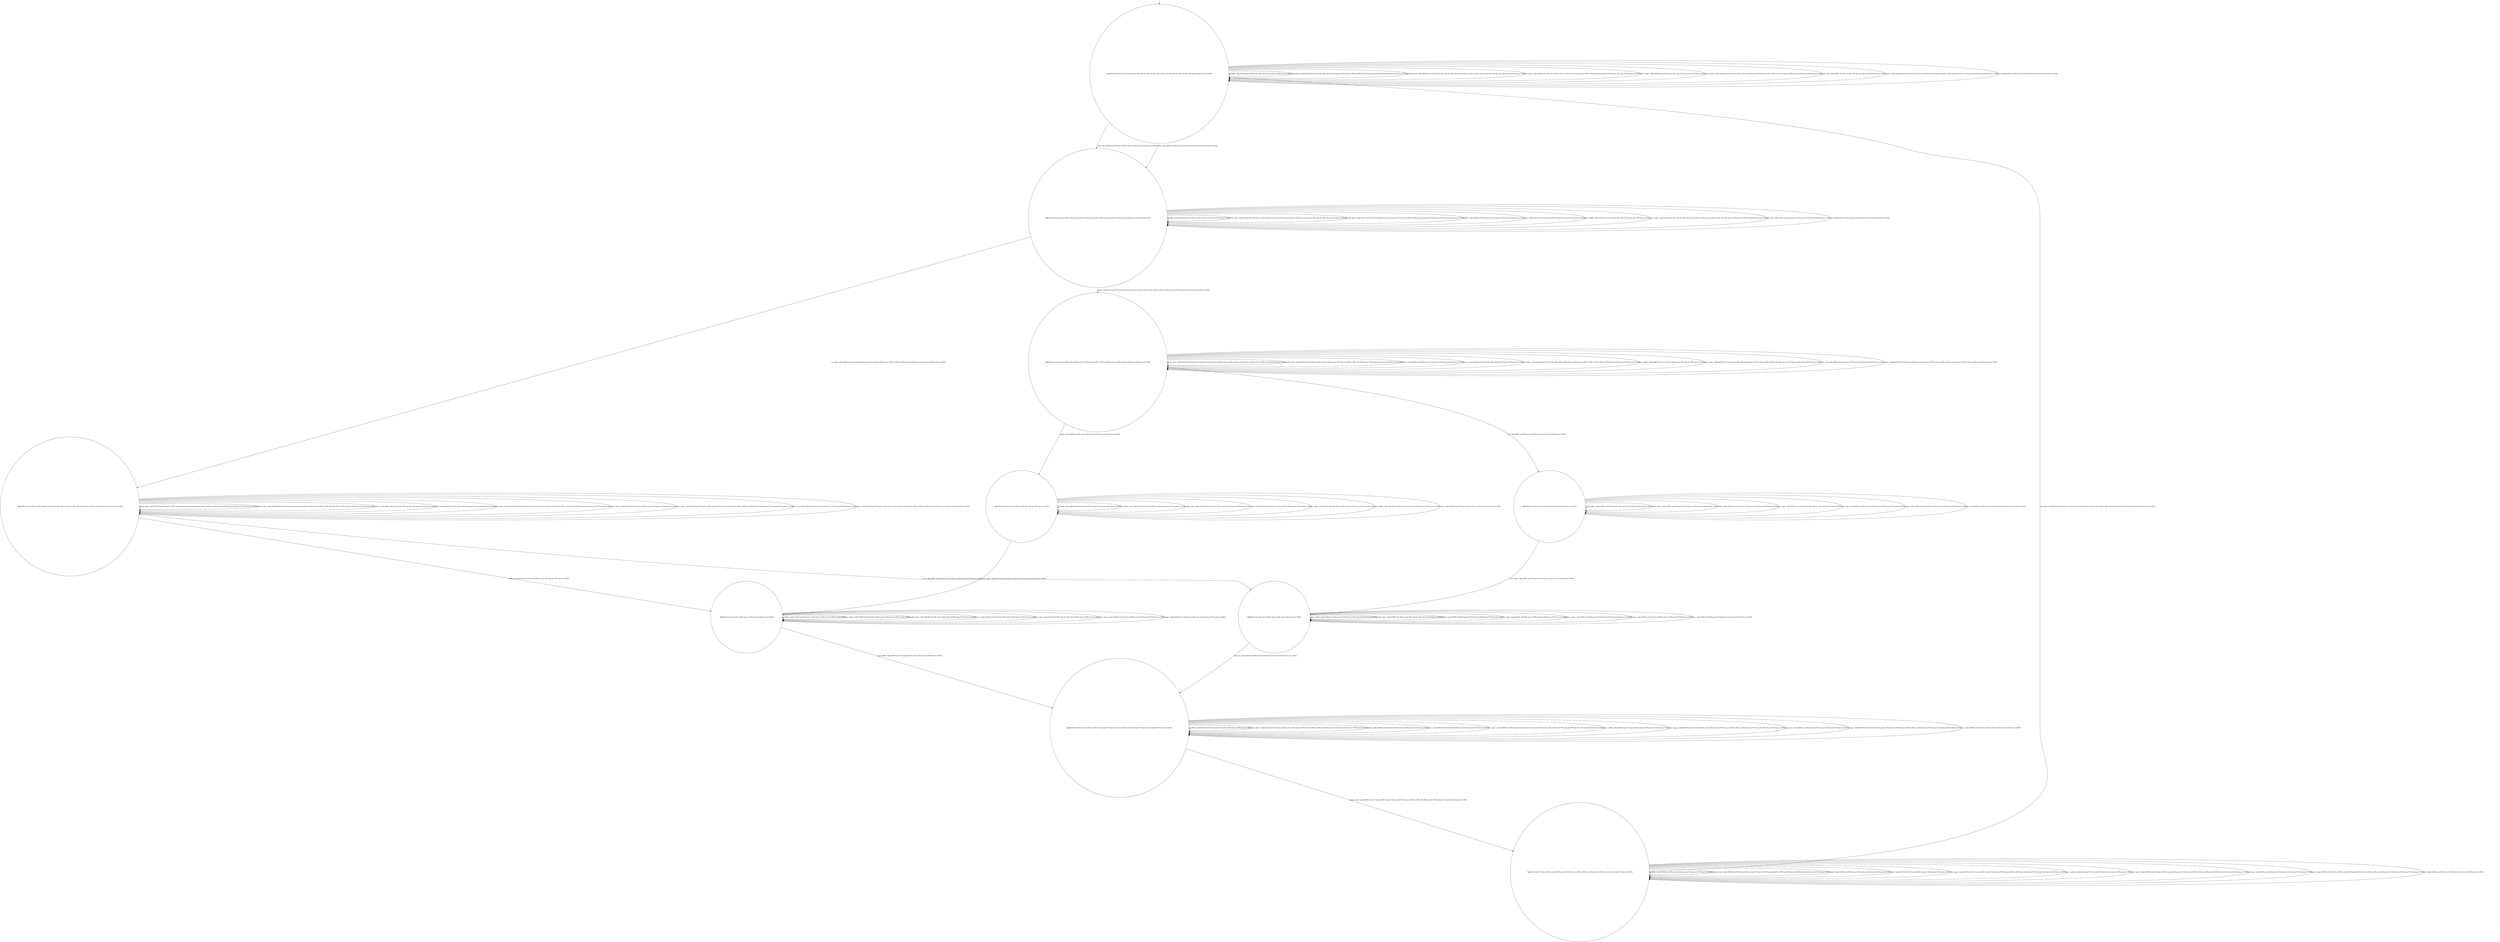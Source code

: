 digraph g {
	edge [lblstyle="above, sloped"];
	s0 [shape="circle" label="0@[((EUR and COF and not DOL and not TEA and not TON and not CAP) or (DOL and TEA and not TON and not CAP and not EUR and not COF))]"];
	s1 [shape="circle" label="1@[((EUR and COF and not DOL and not TEA and not TON and not CAP) or (DOL and TEA and not TON and not CAP and not EUR and not COF))]"];
	s2 [shape="circle" label="2@[((EUR and COF and not DOL and not TEA and not TON and not CAP) or (DOL and TEA and not TON and not CAP and not EUR and not COF))]"];
	s3 [shape="circle" label="3@[((EUR and COF and not DOL and not TEA and not TON and not CAP) or (DOL and TEA and not TON and not CAP and not EUR and not COF))]"];
	s4 [shape="circle" label="4@[((EUR and COF and not DOL and not TEA and not TON and not CAP))]"];
	s5 [shape="circle" label="5@[((EUR and COF and not DOL and not TEA and not TON and not CAP))]"];
	s6 [shape="circle" label="6@[((EUR and COF and not DOL and not TEA and not TON and not CAP) or (DOL and TEA and not TON and not CAP and not EUR and not COF))]"];
	s7 [shape="circle" label="7@[((EUR and COF and not DOL and not TEA and not TON and not CAP) or (DOL and TEA and not TON and not CAP and not EUR and not COF))]"];
	s8 [shape="circle" label="8@[((DOL and TEA and not TON and not CAP and not EUR and not COF))]"];
	s9 [shape="circle" label="9@[((DOL and TEA and not TON and not CAP and not EUR and not COF))]"];
	s0 -> s0 [label="coffee / nok() [((EUR and COF and not DOL and not TEA and not TON and not CAP))]"];
	s0 -> s0 [label="cup_taken / nok() [((EUR and COF and not DOL and not TEA and not TON and not CAP) or (DOL and TEA and not TON and not CAP and not EUR and not COF))]"];
	s0 -> s0 [label="display_done / nok() [((EUR and COF and not DOL and not TEA and not TON and not CAP) or (DOL and TEA and not TON and not CAP and not EUR and not COF))]"];
	s0 -> s1 [label="dollar / ok() [((DOL and TEA and not TON and not CAP and not EUR and not COF))]"];
	s0 -> s1 [label="euro / ok() [((EUR and COF and not DOL and not TEA and not TON and not CAP))]"];
	s0 -> s0 [label="no_sugar / nok() [((EUR and COF and not DOL and not TEA and not TON and not CAP) or (DOL and TEA and not TON and not CAP and not EUR and not COF))]"];
	s0 -> s0 [label="pour_coffee / nok() [((EUR and COF and not DOL and not TEA and not TON and not CAP))]"];
	s0 -> s0 [label="pour_sugar / nok() [((EUR and COF and not DOL and not TEA and not TON and not CAP) or (DOL and TEA and not TON and not CAP and not EUR and not COF))]"];
	s0 -> s0 [label="pour_tea / nok() [((DOL and TEA and not TON and not CAP and not EUR and not COF))]"];
	s0 -> s0 [label="sugar / nok() [((EUR and COF and not DOL and not TEA and not TON and not CAP) or (DOL and TEA and not TON and not CAP and not EUR and not COF))]"];
	s0 -> s0 [label="tea / nok() [((DOL and TEA and not TON and not CAP and not EUR and not COF))]"];
	s1 -> s1 [label="coffee / nok() [((EUR and COF and not DOL and not TEA and not TON and not CAP))]"];
	s1 -> s1 [label="cup_taken / nok() [((EUR and COF and not DOL and not TEA and not TON and not CAP) or (DOL and TEA and not TON and not CAP and not EUR and not COF))]"];
	s1 -> s1 [label="display_done / nok() [((EUR and COF and not DOL and not TEA and not TON and not CAP) or (DOL and TEA and not TON and not CAP and not EUR and not COF))]"];
	s1 -> s1 [label="dollar / nok() [((DOL and TEA and not TON and not CAP and not EUR and not COF))]"];
	s1 -> s1 [label="euro / nok() [((EUR and COF and not DOL and not TEA and not TON and not CAP))]"];
	s1 -> s2 [label="no_sugar / ok() [((EUR and COF and not DOL and not TEA and not TON and not CAP) or (DOL and TEA and not TON and not CAP and not EUR and not COF))]"];
	s1 -> s1 [label="pour_coffee / nok() [((EUR and COF and not DOL and not TEA and not TON and not CAP))]"];
	s1 -> s1 [label="pour_sugar / nok() [((EUR and COF and not DOL and not TEA and not TON and not CAP) or (DOL and TEA and not TON and not CAP and not EUR and not COF))]"];
	s1 -> s1 [label="pour_tea / nok() [((DOL and TEA and not TON and not CAP and not EUR and not COF))]"];
	s1 -> s3 [label="sugar / ok() [((EUR and COF and not DOL and not TEA and not TON and not CAP) or (DOL and TEA and not TON and not CAP and not EUR and not COF))]"];
	s1 -> s1 [label="tea / nok() [((DOL and TEA and not TON and not CAP and not EUR and not COF))]"];
	s2 -> s5 [label="coffee / ok() [((EUR and COF and not DOL and not TEA and not TON and not CAP))]"];
	s2 -> s2 [label="cup_taken / nok() [((EUR and COF and not DOL and not TEA and not TON and not CAP) or (DOL and TEA and not TON and not CAP and not EUR and not COF))]"];
	s2 -> s2 [label="display_done / nok() [((EUR and COF and not DOL and not TEA and not TON and not CAP) or (DOL and TEA and not TON and not CAP and not EUR and not COF))]"];
	s2 -> s2 [label="dollar / nok() [((DOL and TEA and not TON and not CAP and not EUR and not COF))]"];
	s2 -> s2 [label="euro / nok() [((EUR and COF and not DOL and not TEA and not TON and not CAP))]"];
	s2 -> s2 [label="no_sugar / nok() [((EUR and COF and not DOL and not TEA and not TON and not CAP) or (DOL and TEA and not TON and not CAP and not EUR and not COF))]"];
	s2 -> s2 [label="pour_coffee / nok() [((EUR and COF and not DOL and not TEA and not TON and not CAP))]"];
	s2 -> s2 [label="pour_sugar / nok() [((EUR and COF and not DOL and not TEA and not TON and not CAP) or (DOL and TEA and not TON and not CAP and not EUR and not COF))]"];
	s2 -> s2 [label="pour_tea / nok() [((DOL and TEA and not TON and not CAP and not EUR and not COF))]"];
	s2 -> s2 [label="sugar / void() [((EUR and COF and not DOL and not TEA and not TON and not CAP) or (DOL and TEA and not TON and not CAP and not EUR and not COF))]"];
	s2 -> s9 [label="tea / ok() [((DOL and TEA and not TON and not CAP and not EUR and not COF))]"];
	s3 -> s4 [label="coffee / ok() [((EUR and COF and not DOL and not TEA and not TON and not CAP))]"];
	s3 -> s3 [label="cup_taken / nok() [((EUR and COF and not DOL and not TEA and not TON and not CAP) or (DOL and TEA and not TON and not CAP and not EUR and not COF))]"];
	s3 -> s3 [label="display_done / nok() [((EUR and COF and not DOL and not TEA and not TON and not CAP) or (DOL and TEA and not TON and not CAP and not EUR and not COF))]"];
	s3 -> s3 [label="dollar / nok() [((DOL and TEA and not TON and not CAP and not EUR and not COF))]"];
	s3 -> s3 [label="euro / nok() [((EUR and COF and not DOL and not TEA and not TON and not CAP))]"];
	s3 -> s3 [label="no_sugar / void() [((EUR and COF and not DOL and not TEA and not TON and not CAP) or (DOL and TEA and not TON and not CAP and not EUR and not COF))]"];
	s3 -> s3 [label="pour_coffee / nok() [((EUR and COF and not DOL and not TEA and not TON and not CAP))]"];
	s3 -> s3 [label="pour_sugar / nok() [((EUR and COF and not DOL and not TEA and not TON and not CAP) or (DOL and TEA and not TON and not CAP and not EUR and not COF))]"];
	s3 -> s3 [label="pour_tea / nok() [((DOL and TEA and not TON and not CAP and not EUR and not COF))]"];
	s3 -> s3 [label="sugar / nok() [((EUR and COF and not DOL and not TEA and not TON and not CAP) or (DOL and TEA and not TON and not CAP and not EUR and not COF))]"];
	s3 -> s8 [label="tea / ok() [((DOL and TEA and not TON and not CAP and not EUR and not COF))]"];
	s4 -> s4 [label="coffee / nok() [((EUR and COF and not DOL and not TEA and not TON and not CAP))]"];
	s4 -> s4 [label="cup_taken / nok() [((EUR and COF and not DOL and not TEA and not TON and not CAP))]"];
	s4 -> s4 [label="display_done / nok() [((EUR and COF and not DOL and not TEA and not TON and not CAP))]"];
	s4 -> s4 [label="euro / nok() [((EUR and COF and not DOL and not TEA and not TON and not CAP))]"];
	s4 -> s4 [label="no_sugar / nok() [((EUR and COF and not DOL and not TEA and not TON and not CAP))]"];
	s4 -> s4 [label="pour_coffee / nok() [((EUR and COF and not DOL and not TEA and not TON and not CAP))]"];
	s4 -> s5 [label="pour_sugar / ok() [((EUR and COF and not DOL and not TEA and not TON and not CAP))]"];
	s4 -> s4 [label="sugar / nok() [((EUR and COF and not DOL and not TEA and not TON and not CAP))]"];
	s5 -> s5 [label="coffee / nok() [((EUR and COF and not DOL and not TEA and not TON and not CAP))]"];
	s5 -> s5 [label="cup_taken / nok() [((EUR and COF and not DOL and not TEA and not TON and not CAP))]"];
	s5 -> s5 [label="display_done / nok() [((EUR and COF and not DOL and not TEA and not TON and not CAP))]"];
	s5 -> s5 [label="euro / nok() [((EUR and COF and not DOL and not TEA and not TON and not CAP))]"];
	s5 -> s5 [label="no_sugar / nok() [((EUR and COF and not DOL and not TEA and not TON and not CAP))]"];
	s5 -> s6 [label="pour_coffee / ok() [((EUR and COF and not DOL and not TEA and not TON and not CAP))]"];
	s5 -> s5 [label="pour_sugar / nok() [((EUR and COF and not DOL and not TEA and not TON and not CAP))]"];
	s5 -> s5 [label="sugar / nok() [((EUR and COF and not DOL and not TEA and not TON and not CAP))]"];
	s6 -> s6 [label="coffee / nok() [((EUR and COF and not DOL and not TEA and not TON and not CAP))]"];
	s6 -> s6 [label="cup_taken / nok() [((EUR and COF and not DOL and not TEA and not TON and not CAP) or (DOL and TEA and not TON and not CAP and not EUR and not COF))]"];
	s6 -> s7 [label="display_done / ok() [((EUR and COF and not DOL and not TEA and not TON and not CAP) or (DOL and TEA and not TON and not CAP and not EUR and not COF))]"];
	s6 -> s6 [label="dollar / nok() [((DOL and TEA and not TON and not CAP and not EUR and not COF))]"];
	s6 -> s6 [label="euro / nok() [((EUR and COF and not DOL and not TEA and not TON and not CAP))]"];
	s6 -> s6 [label="no_sugar / nok() [((EUR and COF and not DOL and not TEA and not TON and not CAP) or (DOL and TEA and not TON and not CAP and not EUR and not COF))]"];
	s6 -> s6 [label="pour_coffee / nok() [((EUR and COF and not DOL and not TEA and not TON and not CAP))]"];
	s6 -> s6 [label="pour_sugar / nok() [((EUR and COF and not DOL and not TEA and not TON and not CAP) or (DOL and TEA and not TON and not CAP and not EUR and not COF))]"];
	s6 -> s6 [label="pour_tea / nok() [((DOL and TEA and not TON and not CAP and not EUR and not COF))]"];
	s6 -> s6 [label="sugar / nok() [((EUR and COF and not DOL and not TEA and not TON and not CAP) or (DOL and TEA and not TON and not CAP and not EUR and not COF))]"];
	s6 -> s6 [label="tea / nok() [((DOL and TEA and not TON and not CAP and not EUR and not COF))]"];
	s7 -> s7 [label="coffee / nok() [((EUR and COF and not DOL and not TEA and not TON and not CAP))]"];
	s7 -> s0 [label="cup_taken / ok() [((EUR and COF and not DOL and not TEA and not TON and not CAP) or (DOL and TEA and not TON and not CAP and not EUR and not COF))]"];
	s7 -> s7 [label="display_done / nok() [((EUR and COF and not DOL and not TEA and not TON and not CAP) or (DOL and TEA and not TON and not CAP and not EUR and not COF))]"];
	s7 -> s7 [label="dollar / nok() [((DOL and TEA and not TON and not CAP and not EUR and not COF))]"];
	s7 -> s7 [label="euro / nok() [((EUR and COF and not DOL and not TEA and not TON and not CAP))]"];
	s7 -> s7 [label="no_sugar / nok() [((EUR and COF and not DOL and not TEA and not TON and not CAP) or (DOL and TEA and not TON and not CAP and not EUR and not COF))]"];
	s7 -> s7 [label="pour_coffee / nok() [((EUR and COF and not DOL and not TEA and not TON and not CAP))]"];
	s7 -> s7 [label="pour_sugar / nok() [((EUR and COF and not DOL and not TEA and not TON and not CAP) or (DOL and TEA and not TON and not CAP and not EUR and not COF))]"];
	s7 -> s7 [label="pour_tea / nok() [((DOL and TEA and not TON and not CAP and not EUR and not COF))]"];
	s7 -> s7 [label="sugar / nok() [((EUR and COF and not DOL and not TEA and not TON and not CAP) or (DOL and TEA and not TON and not CAP and not EUR and not COF))]"];
	s7 -> s7 [label="tea / nok() [((DOL and TEA and not TON and not CAP and not EUR and not COF))]"];
	s8 -> s8 [label="cup_taken / nok() [((DOL and TEA and not TON and not CAP and not EUR and not COF))]"];
	s8 -> s8 [label="display_done / nok() [((DOL and TEA and not TON and not CAP and not EUR and not COF))]"];
	s8 -> s8 [label="dollar / nok() [((DOL and TEA and not TON and not CAP and not EUR and not COF))]"];
	s8 -> s8 [label="no_sugar / nok() [((DOL and TEA and not TON and not CAP and not EUR and not COF))]"];
	s8 -> s9 [label="pour_sugar / ok() [((DOL and TEA and not TON and not CAP and not EUR and not COF))]"];
	s8 -> s8 [label="pour_tea / nok() [((DOL and TEA and not TON and not CAP and not EUR and not COF))]"];
	s8 -> s8 [label="sugar / nok() [((DOL and TEA and not TON and not CAP and not EUR and not COF))]"];
	s8 -> s8 [label="tea / nok() [((DOL and TEA and not TON and not CAP and not EUR and not COF))]"];
	s9 -> s9 [label="cup_taken / nok() [((DOL and TEA and not TON and not CAP and not EUR and not COF))]"];
	s9 -> s9 [label="display_done / nok() [((DOL and TEA and not TON and not CAP and not EUR and not COF))]"];
	s9 -> s9 [label="dollar / nok() [((DOL and TEA and not TON and not CAP and not EUR and not COF))]"];
	s9 -> s9 [label="no_sugar / nok() [((DOL and TEA and not TON and not CAP and not EUR and not COF))]"];
	s9 -> s9 [label="pour_sugar / nok() [((DOL and TEA and not TON and not CAP and not EUR and not COF))]"];
	s9 -> s6 [label="pour_tea / ok() [((DOL and TEA and not TON and not CAP and not EUR and not COF))]"];
	s9 -> s9 [label="sugar / nok() [((DOL and TEA and not TON and not CAP and not EUR and not COF))]"];
	s9 -> s9 [label="tea / nok() [((DOL and TEA and not TON and not CAP and not EUR and not COF))]"];
	__start0 [label="" shape="none" width="0" height="0"];
	__start0 -> s0;
}